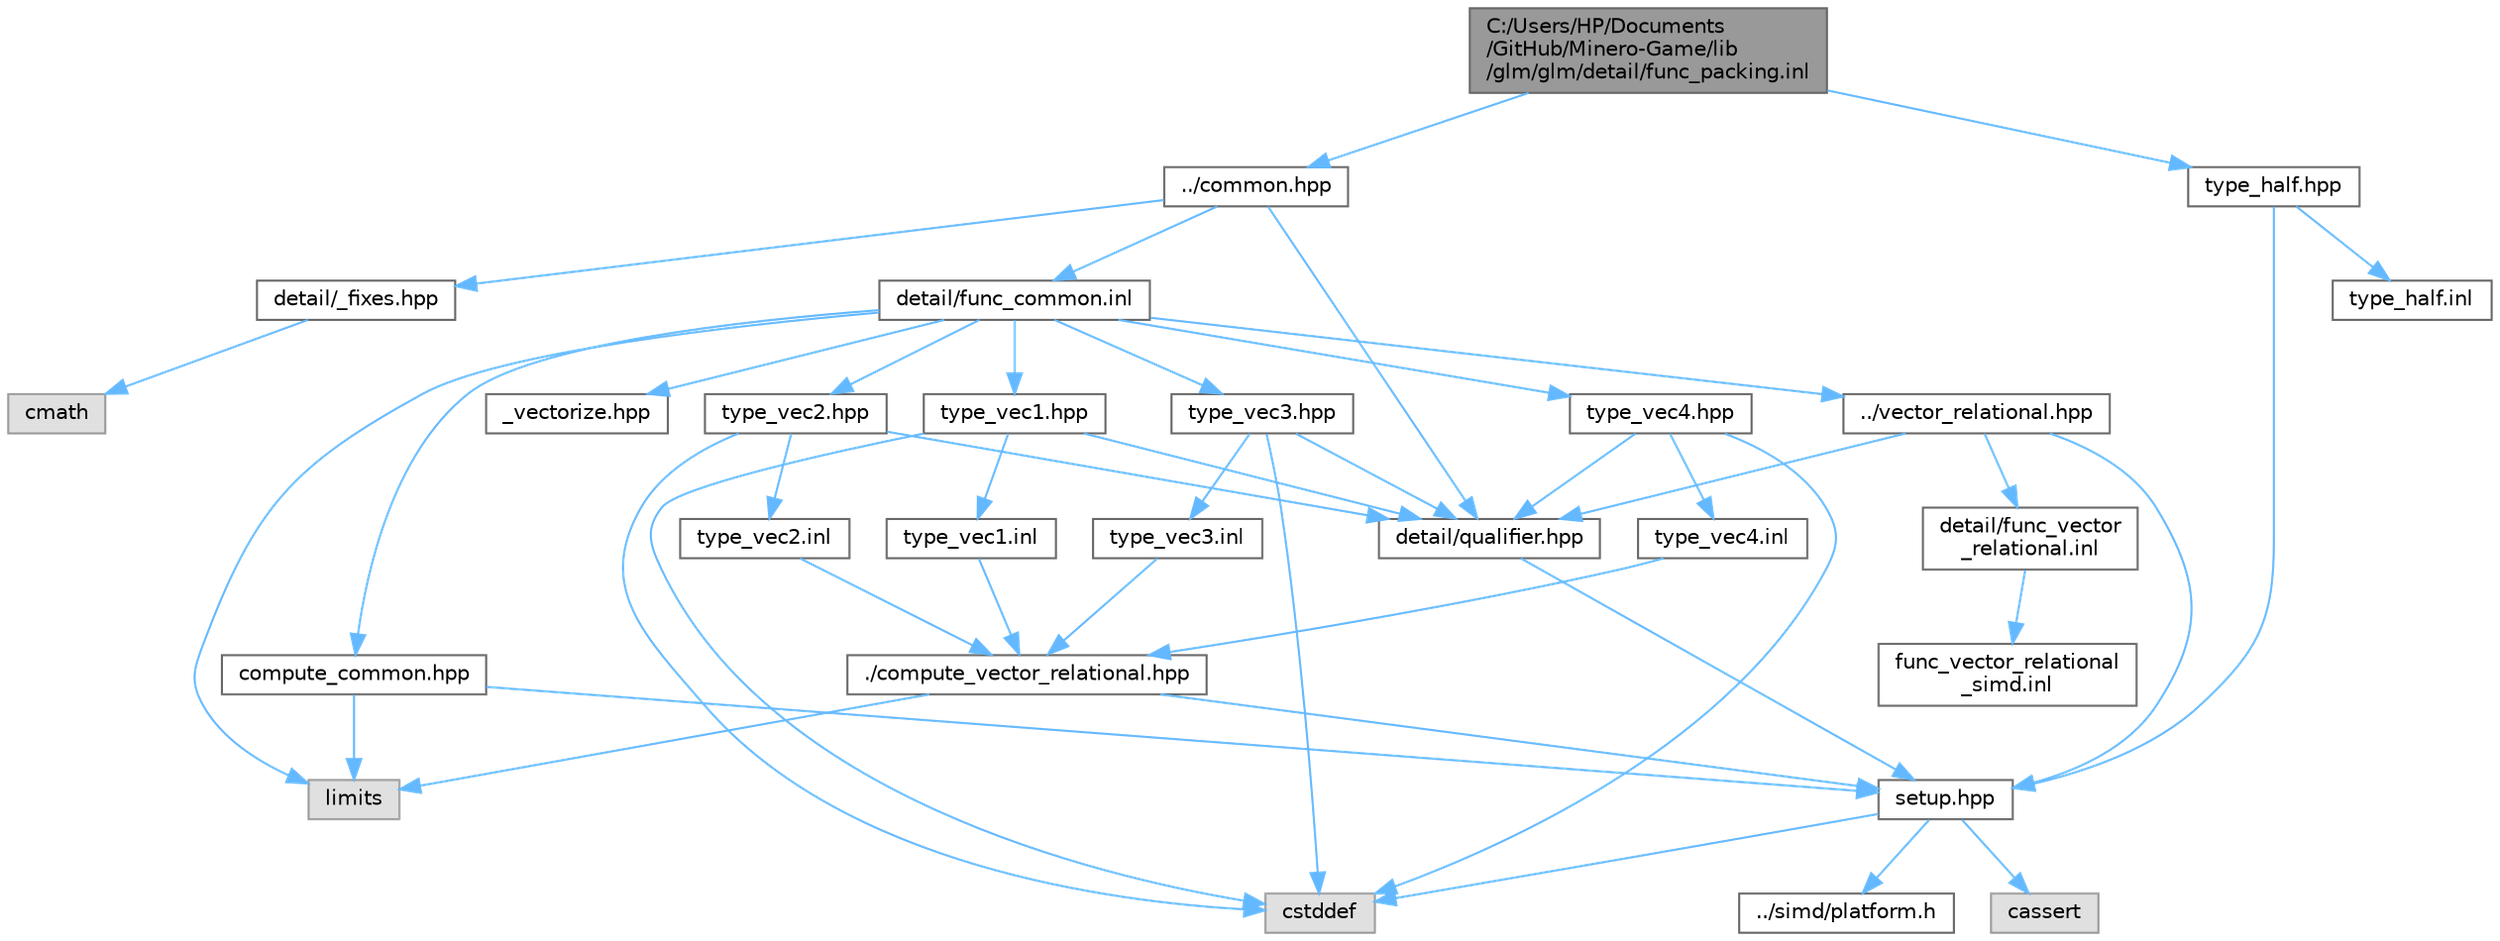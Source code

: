 digraph "C:/Users/HP/Documents/GitHub/Minero-Game/lib/glm/glm/detail/func_packing.inl"
{
 // LATEX_PDF_SIZE
  bgcolor="transparent";
  edge [fontname=Helvetica,fontsize=10,labelfontname=Helvetica,labelfontsize=10];
  node [fontname=Helvetica,fontsize=10,shape=box,height=0.2,width=0.4];
  Node1 [id="Node000001",label="C:/Users/HP/Documents\l/GitHub/Minero-Game/lib\l/glm/glm/detail/func_packing.inl",height=0.2,width=0.4,color="gray40", fillcolor="grey60", style="filled", fontcolor="black",tooltip=" "];
  Node1 -> Node2 [id="edge1_Node000001_Node000002",color="steelblue1",style="solid",tooltip=" "];
  Node2 [id="Node000002",label="../common.hpp",height=0.2,width=0.4,color="grey40", fillcolor="white", style="filled",URL="$lib_2glm_2glm_2common_8hpp.html",tooltip=" "];
  Node2 -> Node3 [id="edge2_Node000002_Node000003",color="steelblue1",style="solid",tooltip=" "];
  Node3 [id="Node000003",label="detail/qualifier.hpp",height=0.2,width=0.4,color="grey40", fillcolor="white", style="filled",URL="$lib_2glm_2glm_2detail_2qualifier_8hpp.html",tooltip=" "];
  Node3 -> Node4 [id="edge3_Node000003_Node000004",color="steelblue1",style="solid",tooltip=" "];
  Node4 [id="Node000004",label="setup.hpp",height=0.2,width=0.4,color="grey40", fillcolor="white", style="filled",URL="$lib_2glm_2glm_2detail_2setup_8hpp.html",tooltip=" "];
  Node4 -> Node5 [id="edge4_Node000004_Node000005",color="steelblue1",style="solid",tooltip=" "];
  Node5 [id="Node000005",label="cassert",height=0.2,width=0.4,color="grey60", fillcolor="#E0E0E0", style="filled",tooltip=" "];
  Node4 -> Node6 [id="edge5_Node000004_Node000006",color="steelblue1",style="solid",tooltip=" "];
  Node6 [id="Node000006",label="cstddef",height=0.2,width=0.4,color="grey60", fillcolor="#E0E0E0", style="filled",tooltip=" "];
  Node4 -> Node7 [id="edge6_Node000004_Node000007",color="steelblue1",style="solid",tooltip=" "];
  Node7 [id="Node000007",label="../simd/platform.h",height=0.2,width=0.4,color="grey40", fillcolor="white", style="filled",URL="$lib_2glm_2glm_2simd_2platform_8h.html",tooltip=" "];
  Node2 -> Node8 [id="edge7_Node000002_Node000008",color="steelblue1",style="solid",tooltip=" "];
  Node8 [id="Node000008",label="detail/_fixes.hpp",height=0.2,width=0.4,color="grey40", fillcolor="white", style="filled",URL="$lib_2glm_2glm_2detail_2__fixes_8hpp.html",tooltip=" "];
  Node8 -> Node9 [id="edge8_Node000008_Node000009",color="steelblue1",style="solid",tooltip=" "];
  Node9 [id="Node000009",label="cmath",height=0.2,width=0.4,color="grey60", fillcolor="#E0E0E0", style="filled",tooltip=" "];
  Node2 -> Node10 [id="edge9_Node000002_Node000010",color="steelblue1",style="solid",tooltip=" "];
  Node10 [id="Node000010",label="detail/func_common.inl",height=0.2,width=0.4,color="grey40", fillcolor="white", style="filled",URL="$lib_2glm_2glm_2detail_2func__common_8inl.html",tooltip=" "];
  Node10 -> Node11 [id="edge10_Node000010_Node000011",color="steelblue1",style="solid",tooltip=" "];
  Node11 [id="Node000011",label="../vector_relational.hpp",height=0.2,width=0.4,color="grey40", fillcolor="white", style="filled",URL="$lib_2glm_2glm_2vector__relational_8hpp.html",tooltip=" "];
  Node11 -> Node3 [id="edge11_Node000011_Node000003",color="steelblue1",style="solid",tooltip=" "];
  Node11 -> Node4 [id="edge12_Node000011_Node000004",color="steelblue1",style="solid",tooltip=" "];
  Node11 -> Node12 [id="edge13_Node000011_Node000012",color="steelblue1",style="solid",tooltip=" "];
  Node12 [id="Node000012",label="detail/func_vector\l_relational.inl",height=0.2,width=0.4,color="grey40", fillcolor="white", style="filled",URL="$lib_2glm_2glm_2detail_2func__vector__relational_8inl.html",tooltip=" "];
  Node12 -> Node13 [id="edge14_Node000012_Node000013",color="steelblue1",style="solid",tooltip=" "];
  Node13 [id="Node000013",label="func_vector_relational\l_simd.inl",height=0.2,width=0.4,color="grey40", fillcolor="white", style="filled",URL="$lib_2glm_2glm_2detail_2func__vector__relational__simd_8inl.html",tooltip=" "];
  Node10 -> Node14 [id="edge15_Node000010_Node000014",color="steelblue1",style="solid",tooltip=" "];
  Node14 [id="Node000014",label="compute_common.hpp",height=0.2,width=0.4,color="grey40", fillcolor="white", style="filled",URL="$lib_2glm_2glm_2detail_2compute__common_8hpp.html",tooltip=" "];
  Node14 -> Node4 [id="edge16_Node000014_Node000004",color="steelblue1",style="solid",tooltip=" "];
  Node14 -> Node15 [id="edge17_Node000014_Node000015",color="steelblue1",style="solid",tooltip=" "];
  Node15 [id="Node000015",label="limits",height=0.2,width=0.4,color="grey60", fillcolor="#E0E0E0", style="filled",tooltip=" "];
  Node10 -> Node16 [id="edge18_Node000010_Node000016",color="steelblue1",style="solid",tooltip=" "];
  Node16 [id="Node000016",label="type_vec1.hpp",height=0.2,width=0.4,color="grey40", fillcolor="white", style="filled",URL="$lib_2glm_2glm_2detail_2type__vec1_8hpp.html",tooltip=" "];
  Node16 -> Node3 [id="edge19_Node000016_Node000003",color="steelblue1",style="solid",tooltip=" "];
  Node16 -> Node6 [id="edge20_Node000016_Node000006",color="steelblue1",style="solid",tooltip=" "];
  Node16 -> Node17 [id="edge21_Node000016_Node000017",color="steelblue1",style="solid",tooltip=" "];
  Node17 [id="Node000017",label="type_vec1.inl",height=0.2,width=0.4,color="grey40", fillcolor="white", style="filled",URL="$lib_2glm_2glm_2detail_2type__vec1_8inl.html",tooltip=" "];
  Node17 -> Node18 [id="edge22_Node000017_Node000018",color="steelblue1",style="solid",tooltip=" "];
  Node18 [id="Node000018",label="./compute_vector_relational.hpp",height=0.2,width=0.4,color="grey40", fillcolor="white", style="filled",URL="$lib_2glm_2glm_2detail_2compute__vector__relational_8hpp.html",tooltip=" "];
  Node18 -> Node4 [id="edge23_Node000018_Node000004",color="steelblue1",style="solid",tooltip=" "];
  Node18 -> Node15 [id="edge24_Node000018_Node000015",color="steelblue1",style="solid",tooltip=" "];
  Node10 -> Node19 [id="edge25_Node000010_Node000019",color="steelblue1",style="solid",tooltip=" "];
  Node19 [id="Node000019",label="type_vec2.hpp",height=0.2,width=0.4,color="grey40", fillcolor="white", style="filled",URL="$lib_2glm_2glm_2detail_2type__vec2_8hpp.html",tooltip=" "];
  Node19 -> Node3 [id="edge26_Node000019_Node000003",color="steelblue1",style="solid",tooltip=" "];
  Node19 -> Node6 [id="edge27_Node000019_Node000006",color="steelblue1",style="solid",tooltip=" "];
  Node19 -> Node20 [id="edge28_Node000019_Node000020",color="steelblue1",style="solid",tooltip=" "];
  Node20 [id="Node000020",label="type_vec2.inl",height=0.2,width=0.4,color="grey40", fillcolor="white", style="filled",URL="$lib_2glm_2glm_2detail_2type__vec2_8inl.html",tooltip=" "];
  Node20 -> Node18 [id="edge29_Node000020_Node000018",color="steelblue1",style="solid",tooltip=" "];
  Node10 -> Node21 [id="edge30_Node000010_Node000021",color="steelblue1",style="solid",tooltip=" "];
  Node21 [id="Node000021",label="type_vec3.hpp",height=0.2,width=0.4,color="grey40", fillcolor="white", style="filled",URL="$lib_2glm_2glm_2detail_2type__vec3_8hpp.html",tooltip=" "];
  Node21 -> Node3 [id="edge31_Node000021_Node000003",color="steelblue1",style="solid",tooltip=" "];
  Node21 -> Node6 [id="edge32_Node000021_Node000006",color="steelblue1",style="solid",tooltip=" "];
  Node21 -> Node22 [id="edge33_Node000021_Node000022",color="steelblue1",style="solid",tooltip=" "];
  Node22 [id="Node000022",label="type_vec3.inl",height=0.2,width=0.4,color="grey40", fillcolor="white", style="filled",URL="$lib_2glm_2glm_2detail_2type__vec3_8inl.html",tooltip=" "];
  Node22 -> Node18 [id="edge34_Node000022_Node000018",color="steelblue1",style="solid",tooltip=" "];
  Node10 -> Node23 [id="edge35_Node000010_Node000023",color="steelblue1",style="solid",tooltip=" "];
  Node23 [id="Node000023",label="type_vec4.hpp",height=0.2,width=0.4,color="grey40", fillcolor="white", style="filled",URL="$lib_2glm_2glm_2detail_2type__vec4_8hpp.html",tooltip=" "];
  Node23 -> Node3 [id="edge36_Node000023_Node000003",color="steelblue1",style="solid",tooltip=" "];
  Node23 -> Node6 [id="edge37_Node000023_Node000006",color="steelblue1",style="solid",tooltip=" "];
  Node23 -> Node24 [id="edge38_Node000023_Node000024",color="steelblue1",style="solid",tooltip=" "];
  Node24 [id="Node000024",label="type_vec4.inl",height=0.2,width=0.4,color="grey40", fillcolor="white", style="filled",URL="$lib_2glm_2glm_2detail_2type__vec4_8inl.html",tooltip=" "];
  Node24 -> Node18 [id="edge39_Node000024_Node000018",color="steelblue1",style="solid",tooltip=" "];
  Node10 -> Node25 [id="edge40_Node000010_Node000025",color="steelblue1",style="solid",tooltip=" "];
  Node25 [id="Node000025",label="_vectorize.hpp",height=0.2,width=0.4,color="grey40", fillcolor="white", style="filled",URL="$lib_2glm_2glm_2detail_2__vectorize_8hpp.html",tooltip=" "];
  Node10 -> Node15 [id="edge41_Node000010_Node000015",color="steelblue1",style="solid",tooltip=" "];
  Node1 -> Node26 [id="edge42_Node000001_Node000026",color="steelblue1",style="solid",tooltip=" "];
  Node26 [id="Node000026",label="type_half.hpp",height=0.2,width=0.4,color="grey40", fillcolor="white", style="filled",URL="$lib_2glm_2glm_2detail_2type__half_8hpp.html",tooltip=" "];
  Node26 -> Node4 [id="edge43_Node000026_Node000004",color="steelblue1",style="solid",tooltip=" "];
  Node26 -> Node27 [id="edge44_Node000026_Node000027",color="steelblue1",style="solid",tooltip=" "];
  Node27 [id="Node000027",label="type_half.inl",height=0.2,width=0.4,color="grey40", fillcolor="white", style="filled",URL="$lib_2glm_2glm_2detail_2type__half_8inl.html",tooltip=" "];
}
